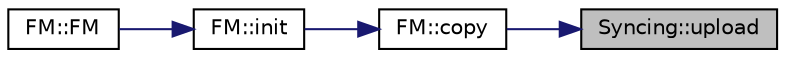 digraph "Syncing::upload"
{
 // INTERACTIVE_SVG=YES
 // LATEX_PDF_SIZE
  edge [fontname="Helvetica",fontsize="10",labelfontname="Helvetica",labelfontsize="10"];
  node [fontname="Helvetica",fontsize="10",shape=record];
  rankdir="RL";
  Node208 [label="Syncing::upload",height=0.2,width=0.4,color="black", fillcolor="grey75", style="filled", fontcolor="black",tooltip=" "];
  Node208 -> Node209 [dir="back",color="midnightblue",fontsize="10",style="solid",fontname="Helvetica"];
  Node209 [label="FM::copy",height=0.2,width=0.4,color="black", fillcolor="white", style="filled",URL="$class_f_m.html#ae8d94b51a8940f8a426ff0868f769f28",tooltip=" "];
  Node209 -> Node210 [dir="back",color="midnightblue",fontsize="10",style="solid",fontname="Helvetica"];
  Node210 [label="FM::init",height=0.2,width=0.4,color="black", fillcolor="white", style="filled",URL="$class_f_m.html#a2963953441035d07e786165e7fa31d27",tooltip=" "];
  Node210 -> Node211 [dir="back",color="midnightblue",fontsize="10",style="solid",fontname="Helvetica"];
  Node211 [label="FM::FM",height=0.2,width=0.4,color="black", fillcolor="white", style="filled",URL="$class_f_m.html#a407bfd40f7070f79a04386a2332ecd59",tooltip=" "];
}
